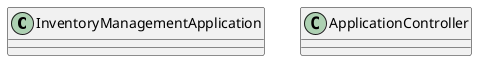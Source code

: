 @startuml
'https://plantuml.com/class-diagram

class InventoryManagementApplication{
}

class ApplicationController{
}
@enduml